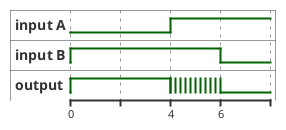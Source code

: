 @startuml
binary "input A" as W0
binary "input B" as W1
binary "output" as W2

@0
W0 is {low,high} 
W1 is {low,high} 
W2 is {low,high} 

@0
W0 is low

@4
W0 is high

@0
W2 is low

W1 is high

@0
W2 is high

@4
W2 is {low,high}

@6
W1 is low

@6
W2 is low

@enduml

